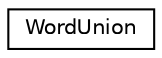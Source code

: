 digraph "Graphical Class Hierarchy"
{
 // LATEX_PDF_SIZE
  edge [fontname="Helvetica",fontsize="10",labelfontname="Helvetica",labelfontsize="10"];
  node [fontname="Helvetica",fontsize="10",shape=record];
  rankdir="LR";
  Node0 [label="WordUnion",height=0.2,width=0.4,color="black", fillcolor="white", style="filled",URL="$unionWordUnion.html",tooltip=" "];
}
